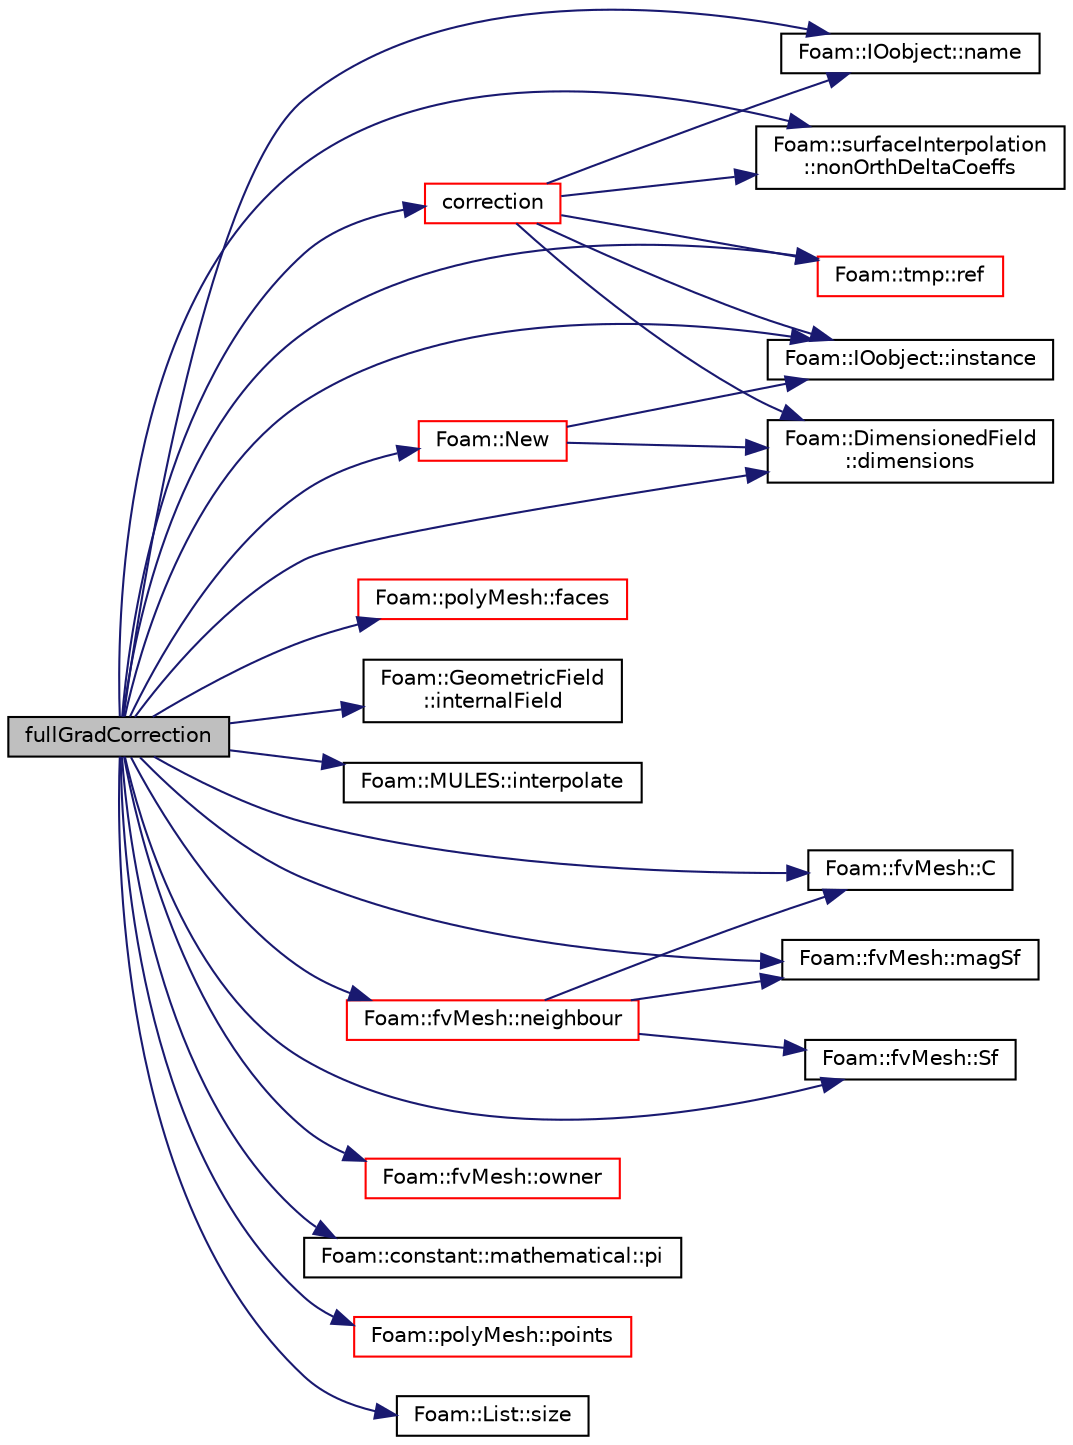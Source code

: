 digraph "fullGradCorrection"
{
  bgcolor="transparent";
  edge [fontname="Helvetica",fontsize="10",labelfontname="Helvetica",labelfontsize="10"];
  node [fontname="Helvetica",fontsize="10",shape=record];
  rankdir="LR";
  Node1 [label="fullGradCorrection",height=0.2,width=0.4,color="black", fillcolor="grey75", style="filled", fontcolor="black"];
  Node1 -> Node2 [color="midnightblue",fontsize="10",style="solid",fontname="Helvetica"];
  Node2 [label="Foam::fvMesh::C",height=0.2,width=0.4,color="black",URL="$a00878.html#a206b1ae5b1c254da85a9666d0a9dc979",tooltip="Return cell centres as volVectorField. "];
  Node1 -> Node3 [color="midnightblue",fontsize="10",style="solid",fontname="Helvetica"];
  Node3 [label="correction",height=0.2,width=0.4,color="red",URL="$a00724.html#ad5f4a5d3bc1173cf56b1283cdea2e418",tooltip="Return the explicit correction to the faceCorrectedSnGrad. "];
  Node3 -> Node4 [color="midnightblue",fontsize="10",style="solid",fontname="Helvetica"];
  Node4 [label="Foam::IOobject::name",height=0.2,width=0.4,color="black",URL="$a01181.html#a75b72488d2e82151b025744974919d5d",tooltip="Return name. "];
  Node3 -> Node5 [color="midnightblue",fontsize="10",style="solid",fontname="Helvetica"];
  Node5 [label="Foam::IOobject::instance",height=0.2,width=0.4,color="black",URL="$a01181.html#a927868ca22fb186135659bc0acadd47b"];
  Node3 -> Node6 [color="midnightblue",fontsize="10",style="solid",fontname="Helvetica"];
  Node6 [label="Foam::DimensionedField\l::dimensions",height=0.2,width=0.4,color="black",URL="$a00533.html#a6098093e7de06370342a85cfae8b31f5",tooltip="Return dimensions. "];
  Node3 -> Node7 [color="midnightblue",fontsize="10",style="solid",fontname="Helvetica"];
  Node7 [label="Foam::surfaceInterpolation\l::nonOrthDeltaCoeffs",height=0.2,width=0.4,color="black",URL="$a02493.html#a1189a3afa05e8c494cffea22ca3ccef5",tooltip="Return reference to non-orthogonal cell-centre difference. "];
  Node3 -> Node8 [color="midnightblue",fontsize="10",style="solid",fontname="Helvetica"];
  Node8 [label="Foam::tmp::ref",height=0.2,width=0.4,color="red",URL="$a02631.html#a355da090b61b5b48e7435dec5942b7e9",tooltip="Return non-const reference or generate a fatal error. "];
  Node1 -> Node6 [color="midnightblue",fontsize="10",style="solid",fontname="Helvetica"];
  Node1 -> Node9 [color="midnightblue",fontsize="10",style="solid",fontname="Helvetica"];
  Node9 [label="Foam::polyMesh::faces",height=0.2,width=0.4,color="red",URL="$a01921.html#a4434536d50d4c14116249da802a1e2b2",tooltip="Return raw faces. "];
  Node1 -> Node5 [color="midnightblue",fontsize="10",style="solid",fontname="Helvetica"];
  Node1 -> Node10 [color="midnightblue",fontsize="10",style="solid",fontname="Helvetica"];
  Node10 [label="Foam::GeometricField\l::internalField",height=0.2,width=0.4,color="black",URL="$a00923.html#a9536140d36d69bbac40496f6b817aa0a",tooltip="Return internal field. "];
  Node1 -> Node11 [color="midnightblue",fontsize="10",style="solid",fontname="Helvetica"];
  Node11 [label="Foam::MULES::interpolate",height=0.2,width=0.4,color="black",URL="$a10816.html#a4d62f21551985d814104861e7c1d9b4f"];
  Node1 -> Node12 [color="midnightblue",fontsize="10",style="solid",fontname="Helvetica"];
  Node12 [label="Foam::fvMesh::magSf",height=0.2,width=0.4,color="black",URL="$a00878.html#acd80c470c0e44554389fdd31e7321804",tooltip="Return cell face area magnitudes. "];
  Node1 -> Node4 [color="midnightblue",fontsize="10",style="solid",fontname="Helvetica"];
  Node1 -> Node13 [color="midnightblue",fontsize="10",style="solid",fontname="Helvetica"];
  Node13 [label="Foam::fvMesh::neighbour",height=0.2,width=0.4,color="red",URL="$a00878.html#a942a1cffef163625ee3408ae1f057dec",tooltip="Internal face neighbour. "];
  Node13 -> Node2 [color="midnightblue",fontsize="10",style="solid",fontname="Helvetica"];
  Node13 -> Node12 [color="midnightblue",fontsize="10",style="solid",fontname="Helvetica"];
  Node13 -> Node14 [color="midnightblue",fontsize="10",style="solid",fontname="Helvetica"];
  Node14 [label="Foam::fvMesh::Sf",height=0.2,width=0.4,color="black",URL="$a00878.html#af12143fbad868b6e74ca00b7e97e84d6",tooltip="Return cell face area vectors. "];
  Node1 -> Node15 [color="midnightblue",fontsize="10",style="solid",fontname="Helvetica"];
  Node15 [label="Foam::New",height=0.2,width=0.4,color="red",URL="$a10758.html#a9d62cf14554c95e83f83f14909d9e0ec"];
  Node15 -> Node6 [color="midnightblue",fontsize="10",style="solid",fontname="Helvetica"];
  Node15 -> Node5 [color="midnightblue",fontsize="10",style="solid",fontname="Helvetica"];
  Node1 -> Node7 [color="midnightblue",fontsize="10",style="solid",fontname="Helvetica"];
  Node1 -> Node16 [color="midnightblue",fontsize="10",style="solid",fontname="Helvetica"];
  Node16 [label="Foam::fvMesh::owner",height=0.2,width=0.4,color="red",URL="$a00878.html#a81b70644afb4bbfce365e57592142fcc",tooltip="Internal face owner. "];
  Node1 -> Node17 [color="midnightblue",fontsize="10",style="solid",fontname="Helvetica"];
  Node17 [label="Foam::constant::mathematical::pi",height=0.2,width=0.4,color="black",URL="$a10770.html#a731b8788a4c01586c35266c7ca4fed04"];
  Node1 -> Node18 [color="midnightblue",fontsize="10",style="solid",fontname="Helvetica"];
  Node18 [label="Foam::polyMesh::points",height=0.2,width=0.4,color="red",URL="$a01921.html#a084ae534298576408f063a6b3b820959",tooltip="Return raw points. "];
  Node1 -> Node8 [color="midnightblue",fontsize="10",style="solid",fontname="Helvetica"];
  Node1 -> Node14 [color="midnightblue",fontsize="10",style="solid",fontname="Helvetica"];
  Node1 -> Node19 [color="midnightblue",fontsize="10",style="solid",fontname="Helvetica"];
  Node19 [label="Foam::List::size",height=0.2,width=0.4,color="black",URL="$a01366.html#a8a5f6fa29bd4b500caf186f60245b384",tooltip="Override size to be inconsistent with allocated storage. "];
}
